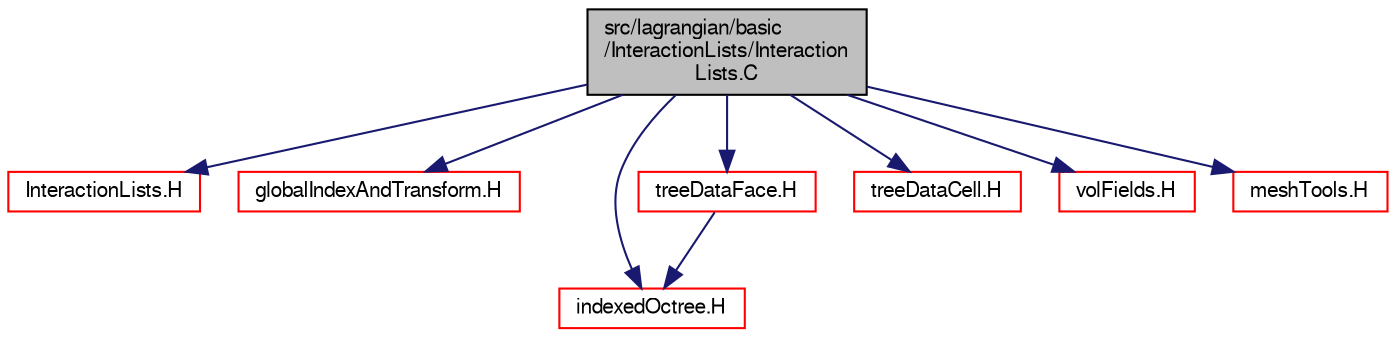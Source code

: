 digraph "src/lagrangian/basic/InteractionLists/InteractionLists.C"
{
  bgcolor="transparent";
  edge [fontname="FreeSans",fontsize="10",labelfontname="FreeSans",labelfontsize="10"];
  node [fontname="FreeSans",fontsize="10",shape=record];
  Node0 [label="src/lagrangian/basic\l/InteractionLists/Interaction\lLists.C",height=0.2,width=0.4,color="black", fillcolor="grey75", style="filled", fontcolor="black"];
  Node0 -> Node1 [color="midnightblue",fontsize="10",style="solid",fontname="FreeSans"];
  Node1 [label="InteractionLists.H",height=0.2,width=0.4,color="red",URL="$a04865.html"];
  Node0 -> Node224 [color="midnightblue",fontsize="10",style="solid",fontname="FreeSans"];
  Node224 [label="globalIndexAndTransform.H",height=0.2,width=0.4,color="red",URL="$a12317.html"];
  Node0 -> Node228 [color="midnightblue",fontsize="10",style="solid",fontname="FreeSans"];
  Node228 [label="indexedOctree.H",height=0.2,width=0.4,color="red",URL="$a08387.html"];
  Node0 -> Node236 [color="midnightblue",fontsize="10",style="solid",fontname="FreeSans"];
  Node236 [label="treeDataFace.H",height=0.2,width=0.4,color="red",URL="$a07556.html"];
  Node236 -> Node228 [color="midnightblue",fontsize="10",style="solid",fontname="FreeSans"];
  Node0 -> Node238 [color="midnightblue",fontsize="10",style="solid",fontname="FreeSans"];
  Node238 [label="treeDataCell.H",height=0.2,width=0.4,color="red",URL="$a08399.html"];
  Node0 -> Node239 [color="midnightblue",fontsize="10",style="solid",fontname="FreeSans"];
  Node239 [label="volFields.H",height=0.2,width=0.4,color="red",URL="$a02750.html"];
  Node0 -> Node319 [color="midnightblue",fontsize="10",style="solid",fontname="FreeSans"];
  Node319 [label="meshTools.H",height=0.2,width=0.4,color="red",URL="$a07670.html"];
}
